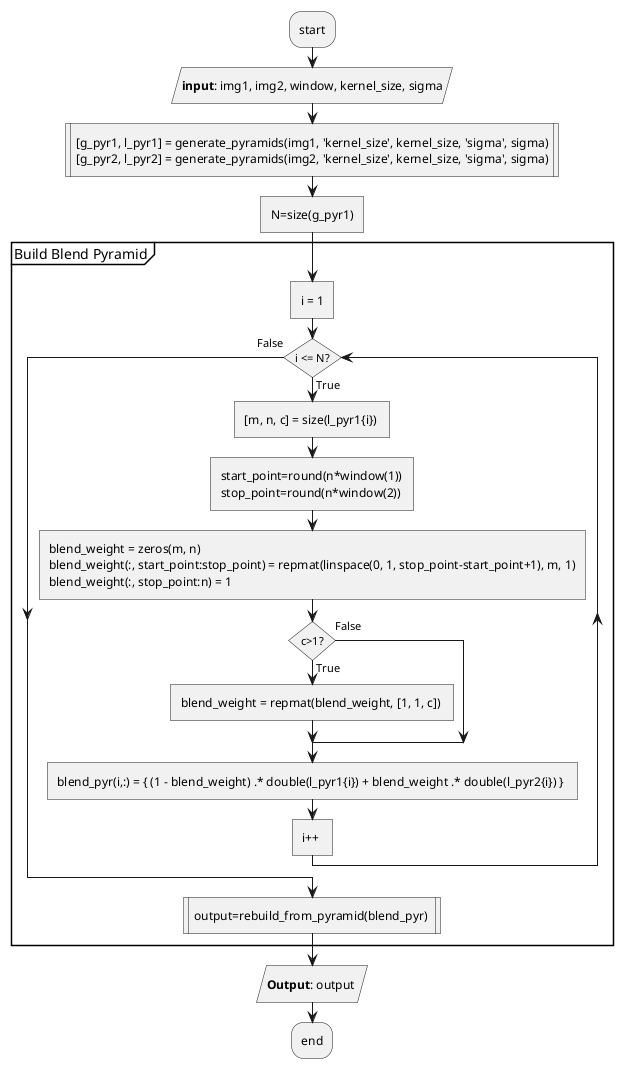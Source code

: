 @startuml LRBlendImage
skinparam conditionStyle InsideDiamond
skinparam ConditionEndStyle hline

:start;
:**input**: img1, img2, window, kernel_size, sigma/

:[g_pyr1, l_pyr1] = generate_pyramids(img1, 'kernel_size', kernel_size, 'sigma', sigma)\n[g_pyr2, l_pyr2] = generate_pyramids(img2, 'kernel_size', kernel_size, 'sigma', sigma)|
:N=size(g_pyr1)]

partition Build Blend Pyramid {
    :i = 1]
    while (i <= N?) is (True)
        :[m, n, c] = size(l_pyr1{i}) ]
        :start_point=round(n*window(1))\nstop_point=round(n*window(2)) ]

        :blend_weight = zeros(m, n)\nblend_weight(:, start_point:stop_point) = repmat(linspace(0, 1, stop_point-start_point+1), m, 1)\nblend_weight(:, stop_point:n) = 1 ]

        if (c>1?) then (True)
            :blend_weight = repmat(blend_weight, [1, 1, c]) ]
        else (False)
        endif
        :blend_pyr(i,:) = { (1 - blend_weight) .* double(l_pyr1{i}) + blend_weight .* double(l_pyr2{i}) } ]
        :i++ ]
    endwhile (False)
    :output=rebuild_from_pyramid(blend_pyr) |
}
:**Output**: output /
:end;
@enduml
